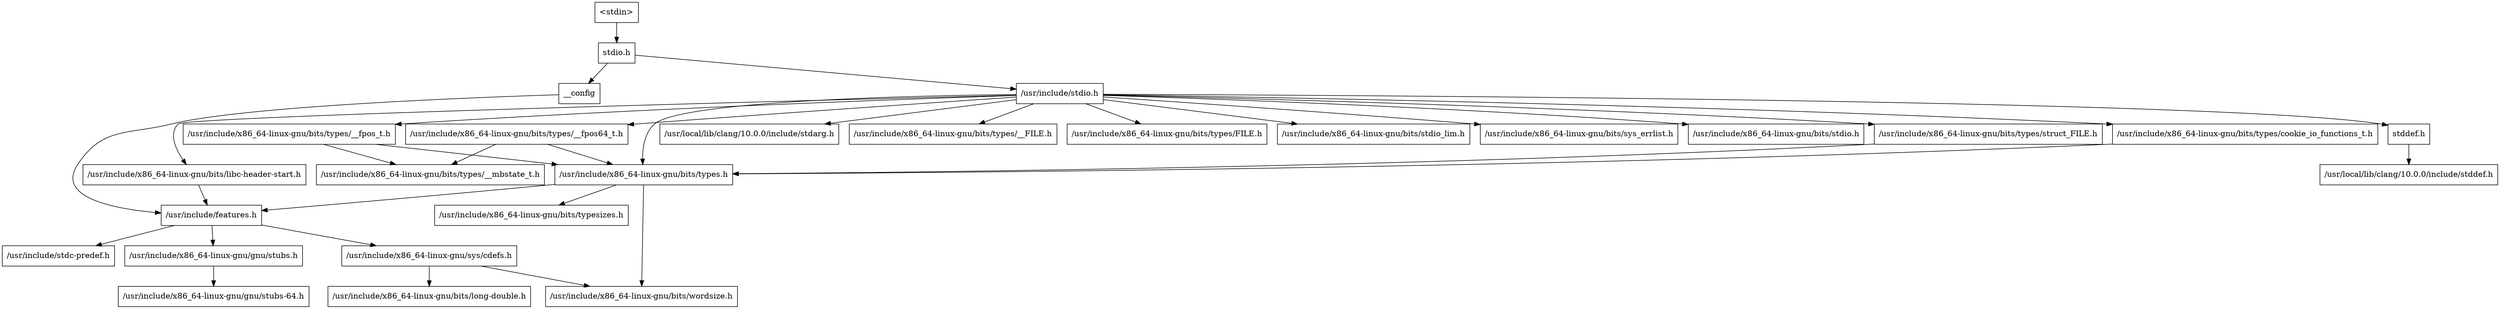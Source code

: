 digraph "dependencies" {
  header_0 [ shape="box", label="\<stdin\>" ];
  header_1 [ shape="box", label="stdio.h" ];
  header_11 [ shape="box", label="/usr/include/stdio.h" ];
  header_12 [ shape="box", label="/usr/include/x86_64-linux-gnu/bits/libc-header-start.h" ];
  header_13 [ shape="box", label="stddef.h" ];
  header_14 [ shape="box", label="/usr/local/lib/clang/10.0.0/include/stddef.h" ];
  header_15 [ shape="box", label="/usr/local/lib/clang/10.0.0/include/stdarg.h" ];
  header_16 [ shape="box", label="/usr/include/x86_64-linux-gnu/bits/types.h" ];
  header_17 [ shape="box", label="/usr/include/x86_64-linux-gnu/bits/typesizes.h" ];
  header_18 [ shape="box", label="/usr/include/x86_64-linux-gnu/bits/types/__fpos_t.h" ];
  header_19 [ shape="box", label="/usr/include/x86_64-linux-gnu/bits/types/__mbstate_t.h" ];
  header_2 [ shape="box", label="__config" ];
  header_20 [ shape="box", label="/usr/include/x86_64-linux-gnu/bits/types/__fpos64_t.h" ];
  header_21 [ shape="box", label="/usr/include/x86_64-linux-gnu/bits/types/__FILE.h" ];
  header_22 [ shape="box", label="/usr/include/x86_64-linux-gnu/bits/types/FILE.h" ];
  header_23 [ shape="box", label="/usr/include/x86_64-linux-gnu/bits/types/struct_FILE.h" ];
  header_24 [ shape="box", label="/usr/include/x86_64-linux-gnu/bits/types/cookie_io_functions_t.h" ];
  header_25 [ shape="box", label="/usr/include/x86_64-linux-gnu/bits/stdio_lim.h" ];
  header_26 [ shape="box", label="/usr/include/x86_64-linux-gnu/bits/sys_errlist.h" ];
  header_27 [ shape="box", label="/usr/include/x86_64-linux-gnu/bits/stdio.h" ];
  header_3 [ shape="box", label="/usr/include/features.h" ];
  header_4 [ shape="box", label="/usr/include/stdc-predef.h" ];
  header_5 [ shape="box", label="/usr/include/x86_64-linux-gnu/sys/cdefs.h" ];
  header_6 [ shape="box", label="/usr/include/x86_64-linux-gnu/bits/wordsize.h" ];
  header_7 [ shape="box", label="/usr/include/x86_64-linux-gnu/bits/long-double.h" ];
  header_8 [ shape="box", label="/usr/include/x86_64-linux-gnu/gnu/stubs.h" ];
  header_9 [ shape="box", label="/usr/include/x86_64-linux-gnu/gnu/stubs-64.h" ];
  header_24 -> header_16;
  header_20 -> header_16;
  header_20 -> header_19;
  header_23 -> header_16;
  header_5 -> header_6;
  header_5 -> header_7;
  header_2 -> header_3;
  header_3 -> header_4;
  header_3 -> header_5;
  header_3 -> header_8;
  header_0 -> header_1;
  header_1 -> header_2;
  header_1 -> header_11;
  header_8 -> header_9;
  header_16 -> header_6;
  header_16 -> header_17;
  header_16 -> header_3;
  header_11 -> header_15;
  header_11 -> header_16;
  header_11 -> header_12;
  header_11 -> header_13;
  header_11 -> header_25;
  header_11 -> header_21;
  header_11 -> header_27;
  header_11 -> header_26;
  header_11 -> header_18;
  header_11 -> header_20;
  header_11 -> header_23;
  header_11 -> header_22;
  header_11 -> header_24;
  header_12 -> header_3;
  header_13 -> header_14;
  header_18 -> header_16;
  header_18 -> header_19;
}